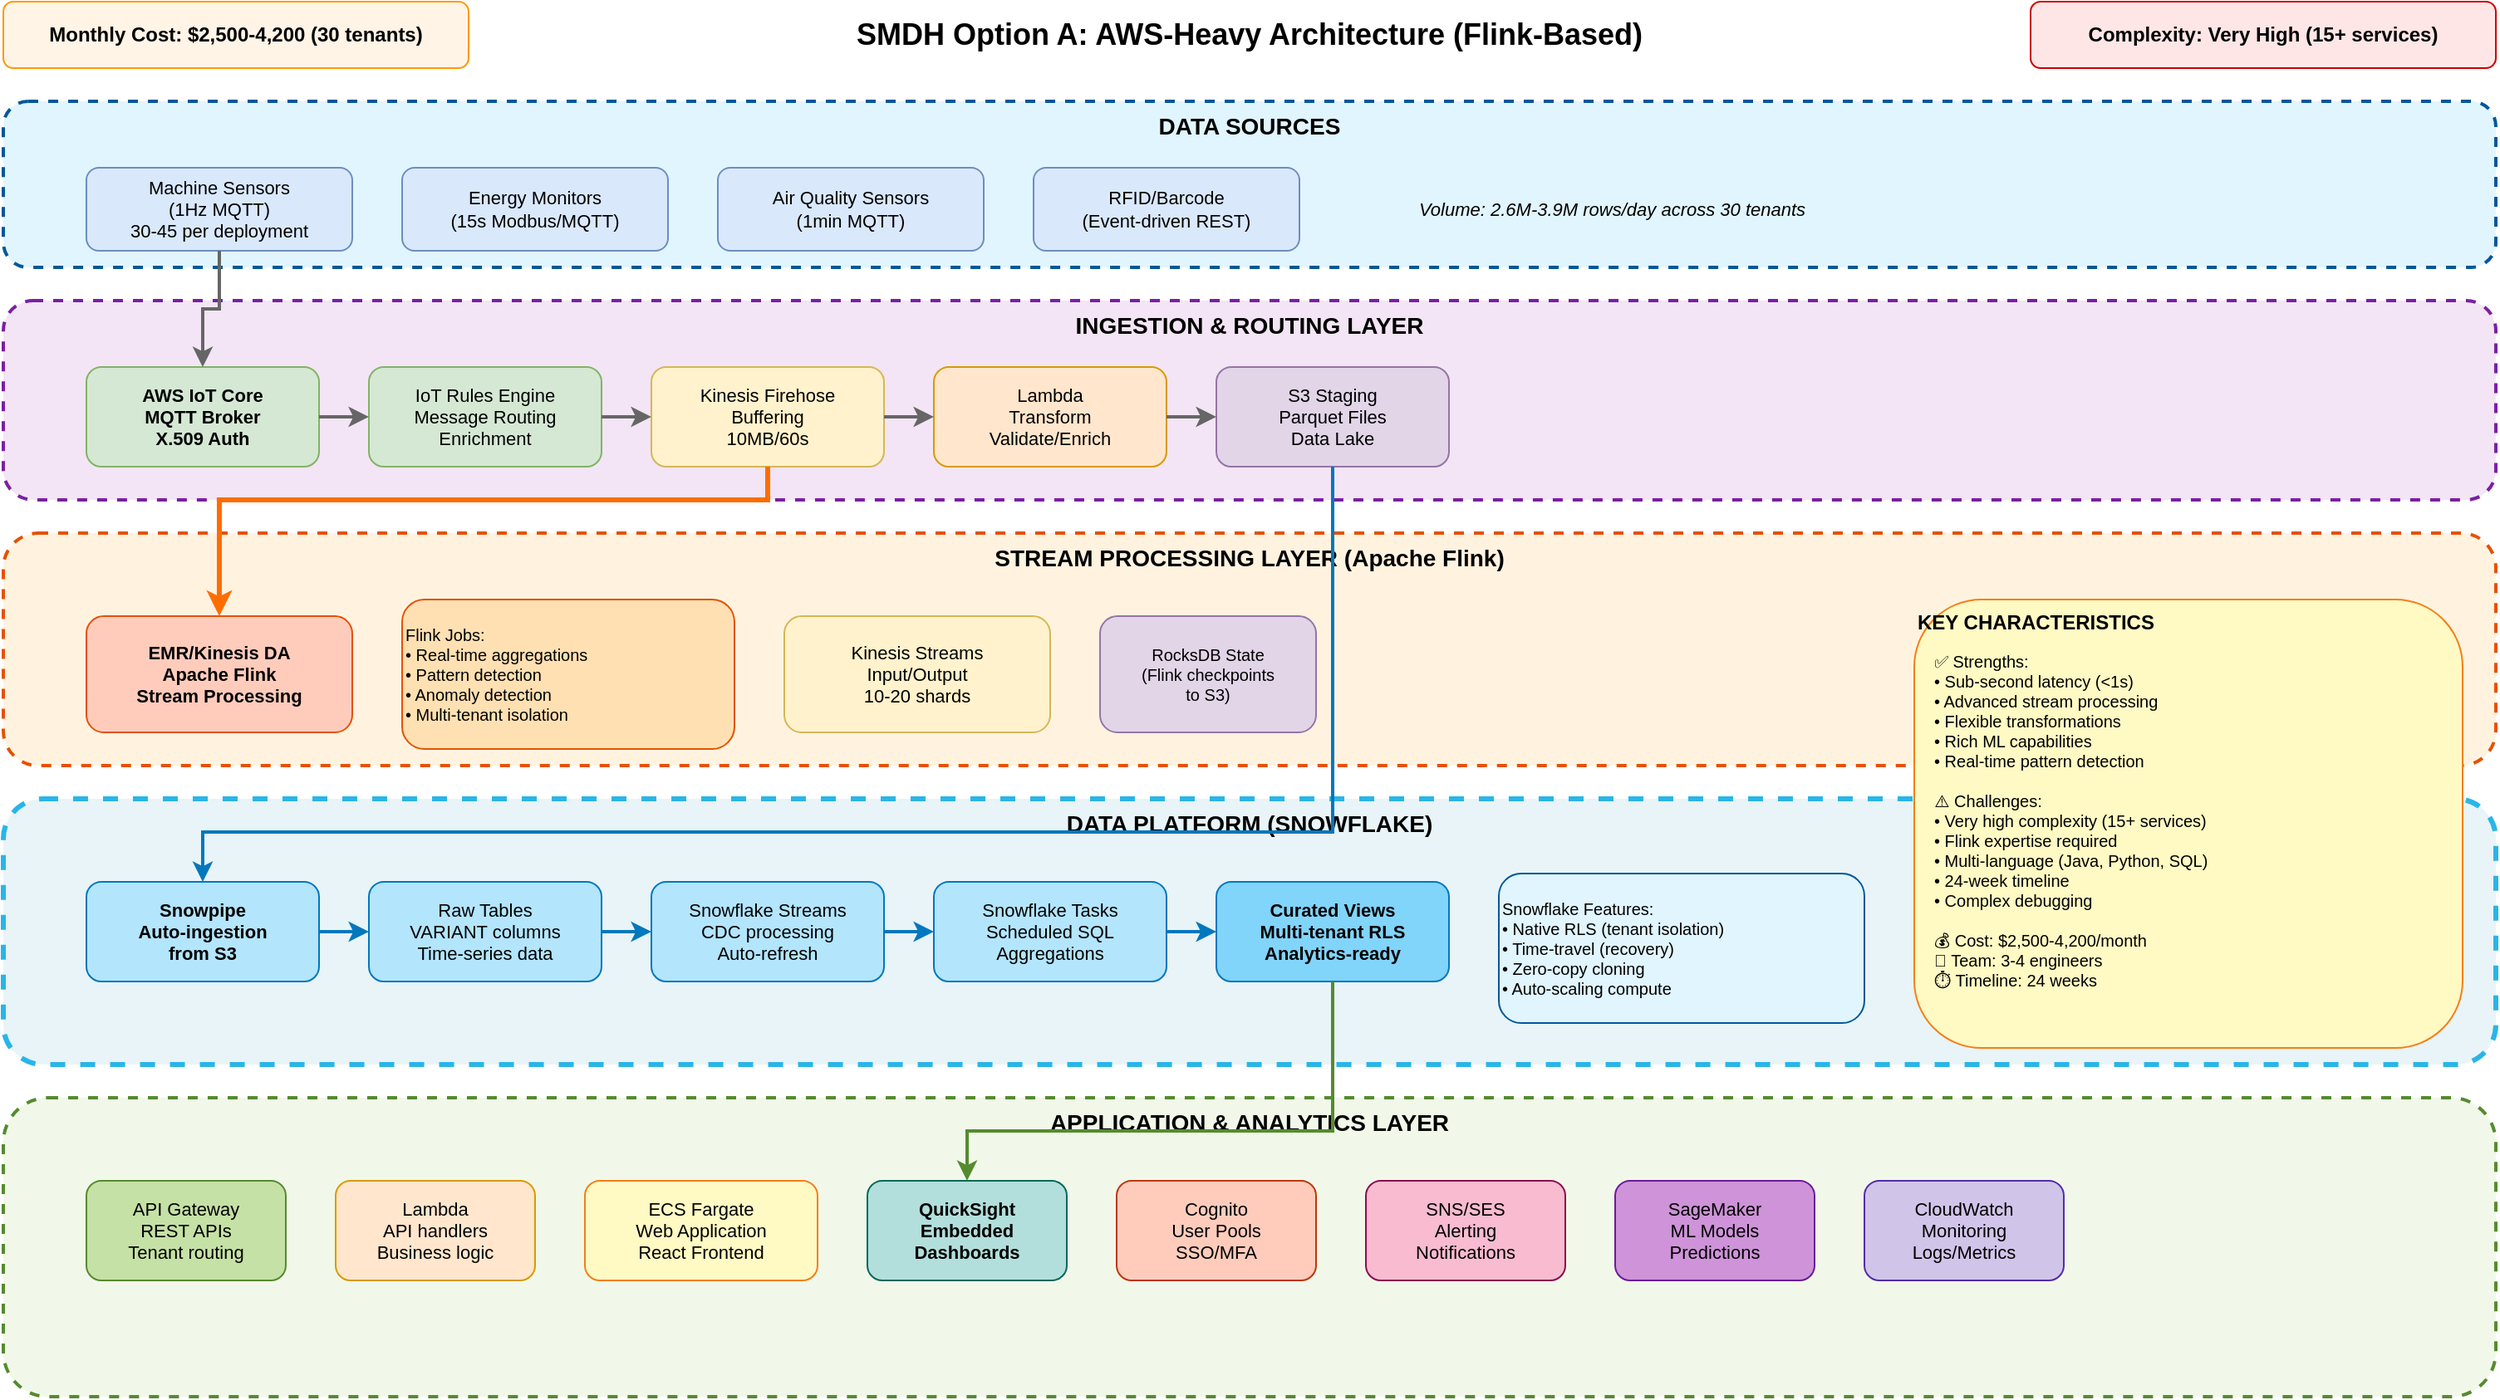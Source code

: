 <mxfile version="24.0.0">
  <diagram name="Option A: Flink-Based Architecture" id="option-a-flink">
    <mxGraphModel dx="1600" dy="900" grid="1" gridSize="10" guides="1" tooltips="1" connect="1" arrows="1" fold="1" page="1" pageScale="1" pageWidth="1600" pageHeight="900" math="0" shadow="0">
      <root>
        <mxCell id="0" />
        <mxCell id="1" parent="0" />

        <!-- Title -->
        <mxCell id="title" value="SMDH Option A: AWS-Heavy Architecture (Flink-Based)" style="text;html=1;strokeColor=none;fillColor=none;align=center;verticalAlign=middle;whiteSpace=wrap;rounded=0;fontSize=18;fontStyle=1;" vertex="1" parent="1">
          <mxGeometry x="400" y="20" width="800" height="40" as="geometry" />
        </mxCell>

        <!-- Cost Badge -->
        <mxCell id="cost-badge" value="Monthly Cost: $2,500-4,200 (30 tenants)" style="rounded=1;whiteSpace=wrap;html=1;fillColor=#fff4e6;strokeColor=#ff9900;fontSize=12;fontStyle=1;" vertex="1" parent="1">
          <mxGeometry x="50" y="20" width="280" height="40" as="geometry" />
        </mxCell>

        <!-- Complexity Badge -->
        <mxCell id="complexity-badge" value="Complexity: Very High (15+ services)" style="rounded=1;whiteSpace=wrap;html=1;fillColor=#ffe6e6;strokeColor=#cc0000;fontSize=12;fontStyle=1;" vertex="1" parent="1">
          <mxGeometry x="1270" y="20" width="280" height="40" as="geometry" />
        </mxCell>

        <!-- Layer 1: Data Sources -->
        <mxCell id="layer-sources" value="DATA SOURCES" style="rounded=1;whiteSpace=wrap;html=1;fillColor=#e1f5fe;strokeColor=#01579b;verticalAlign=top;fontStyle=1;fontSize=14;strokeWidth=2;dashed=1;" vertex="1" parent="1">
          <mxGeometry x="50" y="80" width="1500" height="100" as="geometry" />
        </mxCell>

        <mxCell id="source-machines" value="Machine Sensors&#xa;(1Hz MQTT)&#xa;30-45 per deployment" style="rounded=1;whiteSpace=wrap;html=1;fillColor=#dae8fc;strokeColor=#6c8ebf;fontSize=11;" vertex="1" parent="1">
          <mxGeometry x="100" y="120" width="160" height="50" as="geometry" />
        </mxCell>

        <mxCell id="source-energy" value="Energy Monitors&#xa;(15s Modbus/MQTT)" style="rounded=1;whiteSpace=wrap;html=1;fillColor=#dae8fc;strokeColor=#6c8ebf;fontSize=11;" vertex="1" parent="1">
          <mxGeometry x="290" y="120" width="160" height="50" as="geometry" />
        </mxCell>

        <mxCell id="source-air" value="Air Quality Sensors&#xa;(1min MQTT)" style="rounded=1;whiteSpace=wrap;html=1;fillColor=#dae8fc;strokeColor=#6c8ebf;fontSize=11;" vertex="1" parent="1">
          <mxGeometry x="480" y="120" width="160" height="50" as="geometry" />
        </mxCell>

        <mxCell id="source-rfid" value="RFID/Barcode&#xa;(Event-driven REST)" style="rounded=1;whiteSpace=wrap;html=1;fillColor=#dae8fc;strokeColor=#6c8ebf;fontSize=11;" vertex="1" parent="1">
          <mxGeometry x="670" y="120" width="160" height="50" as="geometry" />
        </mxCell>

        <mxCell id="volume-label" value="Volume: 2.6M-3.9M rows/day across 30 tenants" style="text;html=1;strokeColor=none;fillColor=none;align=left;verticalAlign=middle;whiteSpace=wrap;rounded=0;fontSize=11;fontStyle=2;" vertex="1" parent="1">
          <mxGeometry x="900" y="130" width="300" height="30" as="geometry" />
        </mxCell>

        <!-- Layer 2: Ingestion -->
        <mxCell id="layer-ingestion" value="INGESTION &amp; ROUTING LAYER" style="rounded=1;whiteSpace=wrap;html=1;fillColor=#f3e5f5;strokeColor=#7b1fa2;verticalAlign=top;fontStyle=1;fontSize=14;strokeWidth=2;dashed=1;" vertex="1" parent="1">
          <mxGeometry x="50" y="200" width="1500" height="120" as="geometry" />
        </mxCell>

        <mxCell id="iot-core" value="AWS IoT Core&#xa;MQTT Broker&#xa;X.509 Auth" style="rounded=1;whiteSpace=wrap;html=1;fillColor=#d5e8d4;strokeColor=#82b366;fontSize=11;fontStyle=1;" vertex="1" parent="1">
          <mxGeometry x="100" y="240" width="140" height="60" as="geometry" />
        </mxCell>

        <mxCell id="iot-rules" value="IoT Rules Engine&#xa;Message Routing&#xa;Enrichment" style="rounded=1;whiteSpace=wrap;html=1;fillColor=#d5e8d4;strokeColor=#82b366;fontSize=11;" vertex="1" parent="1">
          <mxGeometry x="270" y="240" width="140" height="60" as="geometry" />
        </mxCell>

        <mxCell id="kinesis-firehose" value="Kinesis Firehose&#xa;Buffering&#xa;10MB/60s" style="rounded=1;whiteSpace=wrap;html=1;fillColor=#fff2cc;strokeColor=#d6b656;fontSize=11;" vertex="1" parent="1">
          <mxGeometry x="440" y="240" width="140" height="60" as="geometry" />
        </mxCell>

        <mxCell id="lambda-transform" value="Lambda&#xa;Transform&#xa;Validate/Enrich" style="rounded=1;whiteSpace=wrap;html=1;fillColor=#ffe6cc;strokeColor=#d79b00;fontSize=11;" vertex="1" parent="1">
          <mxGeometry x="610" y="240" width="140" height="60" as="geometry" />
        </mxCell>

        <mxCell id="s3-staging" value="S3 Staging&#xa;Parquet Files&#xa;Data Lake" style="rounded=1;whiteSpace=wrap;html=1;fillColor=#e1d5e7;strokeColor=#9673a6;fontSize=11;" vertex="1" parent="1">
          <mxGeometry x="780" y="240" width="140" height="60" as="geometry" />
        </mxCell>

        <!-- Layer 3: Stream Processing -->
        <mxCell id="layer-processing" value="STREAM PROCESSING LAYER (Apache Flink)" style="rounded=1;whiteSpace=wrap;html=1;fillColor=#fff3e0;strokeColor=#e65100;verticalAlign=top;fontStyle=1;fontSize=14;strokeWidth=2;dashed=1;" vertex="1" parent="1">
          <mxGeometry x="50" y="340" width="1500" height="140" as="geometry" />
        </mxCell>

        <mxCell id="emr-flink" value="EMR/Kinesis DA&#xa;Apache Flink&#xa;Stream Processing" style="rounded=1;whiteSpace=wrap;html=1;fillColor=#ffccbc;strokeColor=#e65100;fontSize=11;fontStyle=1;" vertex="1" parent="1">
          <mxGeometry x="100" y="390" width="160" height="70" as="geometry" />
        </mxCell>

        <mxCell id="flink-jobs" value="Flink Jobs:&#xa;• Real-time aggregations&#xa;• Pattern detection&#xa;• Anomaly detection&#xa;• Multi-tenant isolation" style="rounded=1;whiteSpace=wrap;html=1;fillColor=#ffe0b2;strokeColor=#e65100;fontSize=10;align=left;" vertex="1" parent="1">
          <mxGeometry x="290" y="380" width="200" height="90" as="geometry" />
        </mxCell>

        <mxCell id="kinesis-streams" value="Kinesis Streams&#xa;Input/Output&#xa;10-20 shards" style="rounded=1;whiteSpace=wrap;html=1;fillColor=#fff2cc;strokeColor=#d6b656;fontSize=11;" vertex="1" parent="1">
          <mxGeometry x="520" y="390" width="160" height="70" as="geometry" />
        </mxCell>

        <mxCell id="state-backend" value="RocksDB State&#xa;(Flink checkpoints&#xa;to S3)" style="rounded=1;whiteSpace=wrap;html=1;fillColor=#e1d5e7;strokeColor=#9673a6;fontSize=10;" vertex="1" parent="1">
          <mxGeometry x="710" y="390" width="130" height="70" as="geometry" />
        </mxCell>

        <!-- Layer 4: Data Platform -->
        <mxCell id="layer-data" value="DATA PLATFORM (SNOWFLAKE)" style="rounded=1;whiteSpace=wrap;html=1;fillColor=#e8f4f8;strokeColor=#29b5e8;verticalAlign=top;fontStyle=1;fontSize=14;strokeWidth=3;dashed=1;" vertex="1" parent="1">
          <mxGeometry x="50" y="500" width="1500" height="160" as="geometry" />
        </mxCell>

        <mxCell id="snowpipe" value="Snowpipe&#xa;Auto-ingestion&#xa;from S3" style="rounded=1;whiteSpace=wrap;html=1;fillColor=#b3e5fc;strokeColor=#0277bd;fontSize=11;fontStyle=1;" vertex="1" parent="1">
          <mxGeometry x="100" y="550" width="140" height="60" as="geometry" />
        </mxCell>

        <mxCell id="snowflake-raw" value="Raw Tables&#xa;VARIANT columns&#xa;Time-series data" style="rounded=1;whiteSpace=wrap;html=1;fillColor=#b3e5fc;strokeColor=#0277bd;fontSize=11;" vertex="1" parent="1">
          <mxGeometry x="270" y="550" width="140" height="60" as="geometry" />
        </mxCell>

        <mxCell id="snowflake-streams" value="Snowflake Streams&#xa;CDC processing&#xa;Auto-refresh" style="rounded=1;whiteSpace=wrap;html=1;fillColor=#b3e5fc;strokeColor=#0277bd;fontSize=11;" vertex="1" parent="1">
          <mxGeometry x="440" y="550" width="140" height="60" as="geometry" />
        </mxCell>

        <mxCell id="snowflake-tasks" value="Snowflake Tasks&#xa;Scheduled SQL&#xa;Aggregations" style="rounded=1;whiteSpace=wrap;html=1;fillColor=#b3e5fc;strokeColor=#0277bd;fontSize=11;" vertex="1" parent="1">
          <mxGeometry x="610" y="550" width="140" height="60" as="geometry" />
        </mxCell>

        <mxCell id="snowflake-curated" value="Curated Views&#xa;Multi-tenant RLS&#xa;Analytics-ready" style="rounded=1;whiteSpace=wrap;html=1;fillColor=#81d4fa;strokeColor=#0277bd;fontSize=11;fontStyle=1;" vertex="1" parent="1">
          <mxGeometry x="780" y="550" width="140" height="60" as="geometry" />
        </mxCell>

        <mxCell id="snowflake-features" value="Snowflake Features:&#xa;• Native RLS (tenant isolation)&#xa;• Time-travel (recovery)&#xa;• Zero-copy cloning&#xa;• Auto-scaling compute" style="rounded=1;whiteSpace=wrap;html=1;fillColor=#e1f5fe;strokeColor=#01579b;fontSize=10;align=left;" vertex="1" parent="1">
          <mxGeometry x="950" y="545" width="220" height="90" as="geometry" />
        </mxCell>

        <!-- Layer 5: Application & Analytics -->
        <mxCell id="layer-app" value="APPLICATION &amp; ANALYTICS LAYER" style="rounded=1;whiteSpace=wrap;html=1;fillColor=#f1f8e9;strokeColor=#558b2f;verticalAlign=top;fontStyle=1;fontSize=14;strokeWidth=2;dashed=1;" vertex="1" parent="1">
          <mxGeometry x="50" y="680" width="1500" height="180" as="geometry" />
        </mxCell>

        <mxCell id="api-gateway" value="API Gateway&#xa;REST APIs&#xa;Tenant routing" style="rounded=1;whiteSpace=wrap;html=1;fillColor=#c5e1a5;strokeColor=#558b2f;fontSize=11;" vertex="1" parent="1">
          <mxGeometry x="100" y="730" width="120" height="60" as="geometry" />
        </mxCell>

        <mxCell id="lambda-api" value="Lambda&#xa;API handlers&#xa;Business logic" style="rounded=1;whiteSpace=wrap;html=1;fillColor=#ffe6cc;strokeColor=#d79b00;fontSize=11;" vertex="1" parent="1">
          <mxGeometry x="250" y="730" width="120" height="60" as="geometry" />
        </mxCell>

        <mxCell id="fargate" value="ECS Fargate&#xa;Web Application&#xa;React Frontend" style="rounded=1;whiteSpace=wrap;html=1;fillColor=#fff9c4;strokeColor=#f57f17;fontSize=11;" vertex="1" parent="1">
          <mxGeometry x="400" y="730" width="140" height="60" as="geometry" />
        </mxCell>

        <mxCell id="quicksight" value="QuickSight&#xa;Embedded&#xa;Dashboards" style="rounded=1;whiteSpace=wrap;html=1;fillColor=#b2dfdb;strokeColor=#00695c;fontSize=11;fontStyle=1;" vertex="1" parent="1">
          <mxGeometry x="570" y="730" width="120" height="60" as="geometry" />
        </mxCell>

        <mxCell id="cognito" value="Cognito&#xa;User Pools&#xa;SSO/MFA" style="rounded=1;whiteSpace=wrap;html=1;fillColor=#ffccbc;strokeColor=#bf360c;fontSize=11;" vertex="1" parent="1">
          <mxGeometry x="720" y="730" width="120" height="60" as="geometry" />
        </mxCell>

        <mxCell id="sns-alerts" value="SNS/SES&#xa;Alerting&#xa;Notifications" style="rounded=1;whiteSpace=wrap;html=1;fillColor=#f8bbd0;strokeColor=#880e4f;fontSize=11;" vertex="1" parent="1">
          <mxGeometry x="870" y="730" width="120" height="60" as="geometry" />
        </mxCell>

        <mxCell id="sagemaker" value="SageMaker&#xa;ML Models&#xa;Predictions" style="rounded=1;whiteSpace=wrap;html=1;fillColor=#ce93d8;strokeColor=#6a1b9a;fontSize=11;" vertex="1" parent="1">
          <mxGeometry x="1020" y="730" width="120" height="60" as="geometry" />
        </mxCell>

        <mxCell id="cloudwatch" value="CloudWatch&#xa;Monitoring&#xa;Logs/Metrics" style="rounded=1;whiteSpace=wrap;html=1;fillColor=#d1c4e9;strokeColor=#512da8;fontSize=11;" vertex="1" parent="1">
          <mxGeometry x="1170" y="730" width="120" height="60" as="geometry" />
        </mxCell>

        <!-- Key Characteristics -->
        <mxCell id="characteristics" value="KEY CHARACTERISTICS" style="rounded=1;whiteSpace=wrap;html=1;fillColor=#fff9c4;strokeColor=#f57f17;verticalAlign=top;fontStyle=1;fontSize=12;align=left;" vertex="1" parent="1">
          <mxGeometry x="1200" y="380" width="330" height="270" as="geometry" />
        </mxCell>

        <mxCell id="char-text" value="✅ Strengths:&#xa;• Sub-second latency (&lt;1s)&#xa;• Advanced stream processing&#xa;• Flexible transformations&#xa;• Rich ML capabilities&#xa;• Real-time pattern detection&#xa;&#xa;⚠️ Challenges:&#xa;• Very high complexity (15+ services)&#xa;• Flink expertise required&#xa;• Multi-language (Java, Python, SQL)&#xa;• 24-week timeline&#xa;• Complex debugging&#xa;&#xa;💰 Cost: $2,500-4,200/month&#xa;👥 Team: 3-4 engineers&#xa;⏱️ Timeline: 24 weeks" style="text;html=1;strokeColor=none;fillColor=none;align=left;verticalAlign=top;whiteSpace=wrap;rounded=0;fontSize=10;" vertex="1" parent="1">
          <mxGeometry x="1210" y="405" width="310" height="235" as="geometry" />
        </mxCell>

        <!-- Arrows -->
        <mxCell id="arrow1" style="edgeStyle=orthogonalEdgeStyle;rounded=0;orthogonalLoop=1;jettySize=auto;html=1;strokeWidth=2;strokeColor=#666666;endArrow=classic;endFill=1;" edge="1" parent="1" source="source-machines" target="iot-core">
          <mxGeometry relative="1" as="geometry" />
        </mxCell>

        <mxCell id="arrow2" style="edgeStyle=orthogonalEdgeStyle;rounded=0;orthogonalLoop=1;jettySize=auto;html=1;strokeWidth=2;strokeColor=#666666;endArrow=classic;endFill=1;" edge="1" parent="1" source="iot-core" target="iot-rules">
          <mxGeometry relative="1" as="geometry" />
        </mxCell>

        <mxCell id="arrow3" style="edgeStyle=orthogonalEdgeStyle;rounded=0;orthogonalLoop=1;jettySize=auto;html=1;strokeWidth=2;strokeColor=#666666;endArrow=classic;endFill=1;" edge="1" parent="1" source="iot-rules" target="kinesis-firehose">
          <mxGeometry relative="1" as="geometry" />
        </mxCell>

        <mxCell id="arrow4" style="edgeStyle=orthogonalEdgeStyle;rounded=0;orthogonalLoop=1;jettySize=auto;html=1;strokeWidth=2;strokeColor=#666666;endArrow=classic;endFill=1;" edge="1" parent="1" source="kinesis-firehose" target="lambda-transform">
          <mxGeometry relative="1" as="geometry" />
        </mxCell>

        <mxCell id="arrow5" style="edgeStyle=orthogonalEdgeStyle;rounded=0;orthogonalLoop=1;jettySize=auto;html=1;strokeWidth=2;strokeColor=#666666;endArrow=classic;endFill=1;" edge="1" parent="1" source="lambda-transform" target="s3-staging">
          <mxGeometry relative="1" as="geometry" />
        </mxCell>

        <mxCell id="arrow6" style="edgeStyle=orthogonalEdgeStyle;rounded=0;orthogonalLoop=1;jettySize=auto;html=1;strokeWidth=3;strokeColor=#ff6d00;endArrow=classic;endFill=1;" edge="1" parent="1" source="kinesis-firehose" target="emr-flink">
          <mxGeometry relative="1" as="geometry">
            <Array as="points">
              <mxPoint x="510" y="320" />
              <mxPoint x="180" y="320" />
            </Array>
          </mxGeometry>
        </mxCell>

        <mxCell id="arrow7" style="edgeStyle=orthogonalEdgeStyle;rounded=0;orthogonalLoop=1;jettySize=auto;html=1;strokeWidth=2;strokeColor=#0277bd;endArrow=classic;endFill=1;" edge="1" parent="1" source="s3-staging" target="snowpipe">
          <mxGeometry relative="1" as="geometry">
            <Array as="points">
              <mxPoint x="850" y="520" />
              <mxPoint x="170" y="520" />
            </Array>
          </mxGeometry>
        </mxCell>

        <mxCell id="arrow8" style="edgeStyle=orthogonalEdgeStyle;rounded=0;orthogonalLoop=1;jettySize=auto;html=1;strokeWidth=2;strokeColor=#0277bd;endArrow=classic;endFill=1;" edge="1" parent="1" source="snowpipe" target="snowflake-raw">
          <mxGeometry relative="1" as="geometry" />
        </mxCell>

        <mxCell id="arrow9" style="edgeStyle=orthogonalEdgeStyle;rounded=0;orthogonalLoop=1;jettySize=auto;html=1;strokeWidth=2;strokeColor=#0277bd;endArrow=classic;endFill=1;" edge="1" parent="1" source="snowflake-raw" target="snowflake-streams">
          <mxGeometry relative="1" as="geometry" />
        </mxCell>

        <mxCell id="arrow10" style="edgeStyle=orthogonalEdgeStyle;rounded=0;orthogonalLoop=1;jettySize=auto;html=1;strokeWidth=2;strokeColor=#0277bd;endArrow=classic;endFill=1;" edge="1" parent="1" source="snowflake-streams" target="snowflake-tasks">
          <mxGeometry relative="1" as="geometry" />
        </mxCell>

        <mxCell id="arrow11" style="edgeStyle=orthogonalEdgeStyle;rounded=0;orthogonalLoop=1;jettySize=auto;html=1;strokeWidth=2;strokeColor=#0277bd;endArrow=classic;endFill=1;" edge="1" parent="1" source="snowflake-tasks" target="snowflake-curated">
          <mxGeometry relative="1" as="geometry" />
        </mxCell>

        <mxCell id="arrow12" style="edgeStyle=orthogonalEdgeStyle;rounded=0;orthogonalLoop=1;jettySize=auto;html=1;strokeWidth=2;strokeColor=#558b2f;endArrow=classic;endFill=1;entryX=0.5;entryY=0;entryDx=0;entryDy=0;" edge="1" parent="1" source="snowflake-curated" target="quicksight">
          <mxGeometry relative="1" as="geometry">
            <Array as="points">
              <mxPoint x="850" y="700" />
              <mxPoint x="630" y="700" />
            </Array>
          </mxGeometry>
        </mxCell>

      </root>
    </mxGraphModel>
  </diagram>
</mxfile>
